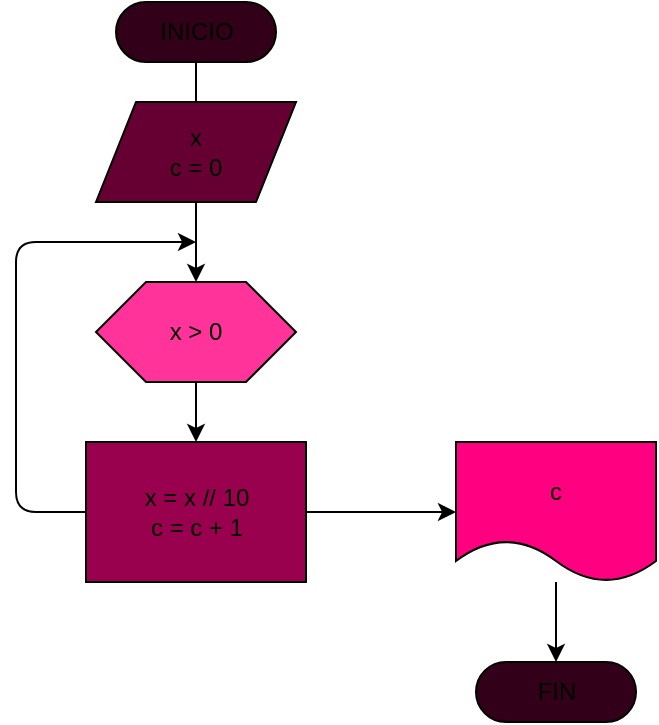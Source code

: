 <mxfile>
    <diagram id="ez0GLSv_mZWmv0iaMX14" name="Página-1">
        <mxGraphModel dx="804" dy="470" grid="1" gridSize="10" guides="1" tooltips="1" connect="1" arrows="1" fold="1" page="1" pageScale="1" pageWidth="827" pageHeight="1169" math="0" shadow="0">
            <root>
                <mxCell id="0"/>
                <mxCell id="1" parent="0"/>
                <mxCell id="2" style="edgeStyle=none;html=1;exitX=0.5;exitY=0.5;exitDx=0;exitDy=15;exitPerimeter=0;entryX=0.5;entryY=0;entryDx=0;entryDy=0;" edge="1" parent="1" source="3" target="17">
                    <mxGeometry relative="1" as="geometry">
                        <mxPoint x="200" y="200" as="targetPoint"/>
                    </mxGeometry>
                </mxCell>
                <mxCell id="3" value="INICIO" style="html=1;dashed=0;whitespace=wrap;shape=mxgraph.dfd.start;fillColor=#33001A;" vertex="1" parent="1">
                    <mxGeometry x="160" y="80" width="80" height="30" as="geometry"/>
                </mxCell>
                <mxCell id="9" style="edgeStyle=none;html=1;exitX=0;exitY=0.5;exitDx=0;exitDy=0;" edge="1" parent="1" source="11">
                    <mxGeometry relative="1" as="geometry">
                        <mxPoint x="200" y="200" as="targetPoint"/>
                        <mxPoint x="200" y="410" as="sourcePoint"/>
                        <Array as="points">
                            <mxPoint x="110" y="335"/>
                            <mxPoint x="110" y="200"/>
                        </Array>
                    </mxGeometry>
                </mxCell>
                <mxCell id="18" value="" style="edgeStyle=none;html=1;" edge="1" parent="1" source="11" target="13">
                    <mxGeometry relative="1" as="geometry"/>
                </mxCell>
                <mxCell id="11" value="x = x // 10&lt;br&gt;c = c + 1" style="html=1;dashed=0;whitespace=wrap;fillColor=#99004D;" vertex="1" parent="1">
                    <mxGeometry x="145" y="300" width="110" height="70" as="geometry"/>
                </mxCell>
                <mxCell id="12" value="" style="edgeStyle=none;html=1;" edge="1" parent="1" source="13" target="14">
                    <mxGeometry relative="1" as="geometry"/>
                </mxCell>
                <mxCell id="13" value="c" style="shape=document;whiteSpace=wrap;html=1;boundedLbl=1;dashed=0;flipH=1;fillColor=#FF0080;" vertex="1" parent="1">
                    <mxGeometry x="330" y="300" width="100" height="70" as="geometry"/>
                </mxCell>
                <mxCell id="14" value="FIN" style="html=1;dashed=0;whitespace=wrap;shape=mxgraph.dfd.start;fillColor=#33001A;" vertex="1" parent="1">
                    <mxGeometry x="340" y="410" width="80" height="30" as="geometry"/>
                </mxCell>
                <mxCell id="15" value="x&lt;br&gt;c = 0" style="shape=parallelogram;perimeter=parallelogramPerimeter;whiteSpace=wrap;html=1;dashed=0;fillColor=#660033;" vertex="1" parent="1">
                    <mxGeometry x="150" y="130" width="100" height="50" as="geometry"/>
                </mxCell>
                <mxCell id="16" value="" style="edgeStyle=none;html=1;" edge="1" parent="1" source="17" target="11">
                    <mxGeometry relative="1" as="geometry"/>
                </mxCell>
                <mxCell id="17" value="x &amp;gt; 0" style="shape=hexagon;perimeter=hexagonPerimeter2;whiteSpace=wrap;html=1;size=0.25;fillColor=#FF3399;" vertex="1" parent="1">
                    <mxGeometry x="150" y="220" width="100" height="50" as="geometry"/>
                </mxCell>
            </root>
        </mxGraphModel>
    </diagram>
</mxfile>